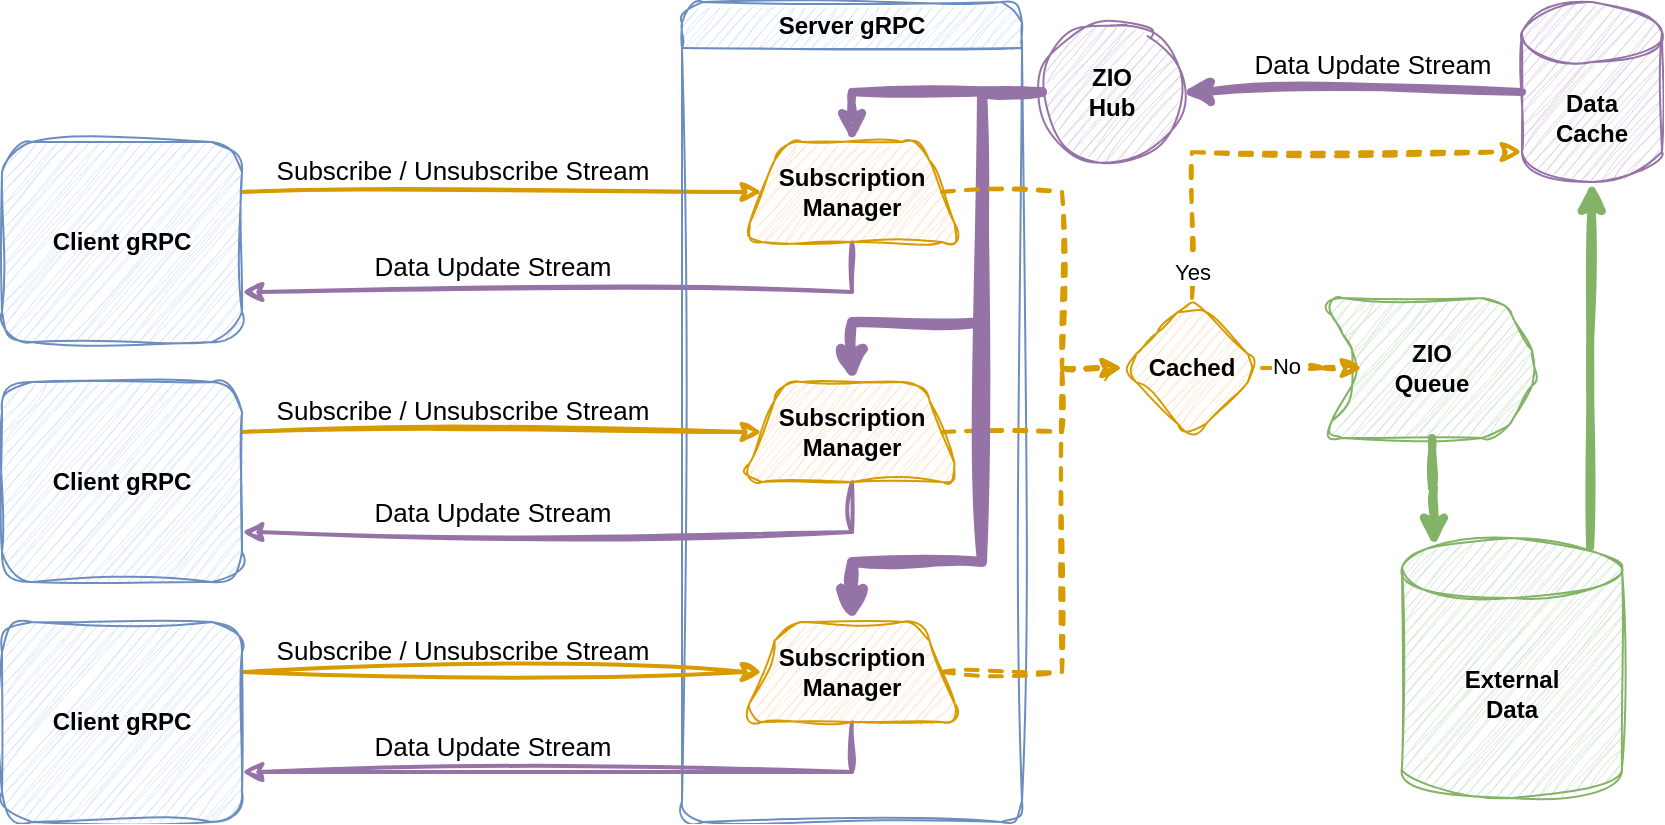 <mxfile version="24.0.1" type="github">
  <diagram name="Page-1" id="67xksmJ78AfvNaxmE6AR">
    <mxGraphModel dx="1105" dy="721" grid="1" gridSize="10" guides="1" tooltips="1" connect="1" arrows="1" fold="1" page="1" pageScale="1" pageWidth="850" pageHeight="1100" math="0" shadow="0">
      <root>
        <mxCell id="0" />
        <mxCell id="1" parent="0" />
        <mxCell id="dujsmi20pfE95rZrzk__-4" style="edgeStyle=orthogonalEdgeStyle;rounded=0;orthogonalLoop=1;jettySize=auto;html=1;exitX=1;exitY=0.25;exitDx=0;exitDy=0;shadow=0;textShadow=0;sketch=1;curveFitting=1;jiggle=2;flowAnimation=0;fillColor=#ffe6cc;strokeColor=#d79b00;strokeWidth=2;entryX=0;entryY=0.5;entryDx=0;entryDy=0;" edge="1" parent="1" source="dujsmi20pfE95rZrzk__-1" target="dujsmi20pfE95rZrzk__-46">
          <mxGeometry relative="1" as="geometry">
            <mxPoint x="600" y="215" as="targetPoint" />
          </mxGeometry>
        </mxCell>
        <mxCell id="dujsmi20pfE95rZrzk__-5" value="&lt;div style=&quot;font-size: 13px;&quot;&gt;Subscribe / Unsubscribe Stream&lt;/div&gt;" style="edgeLabel;html=1;align=center;verticalAlign=middle;resizable=0;points=[];labelBackgroundColor=none;fontSize=13;spacingTop=2;" vertex="1" connectable="0" parent="dujsmi20pfE95rZrzk__-4">
          <mxGeometry x="0.32" y="-2" relative="1" as="geometry">
            <mxPoint x="-62" y="-14" as="offset" />
          </mxGeometry>
        </mxCell>
        <mxCell id="dujsmi20pfE95rZrzk__-1" value="Client gRPC" style="rounded=1;whiteSpace=wrap;html=1;sketch=1;curveFitting=1;jiggle=2;shadow=0;textShadow=0;glass=0;fillColor=#dae8fc;strokeColor=#6c8ebf;fontStyle=1" vertex="1" parent="1">
          <mxGeometry x="180" y="180" width="120" height="100" as="geometry" />
        </mxCell>
        <mxCell id="dujsmi20pfE95rZrzk__-6" style="edgeStyle=orthogonalEdgeStyle;rounded=0;orthogonalLoop=1;jettySize=auto;html=1;entryX=1;entryY=0.75;entryDx=0;entryDy=0;shadow=0;textShadow=0;sketch=1;curveFitting=1;jiggle=2;fillColor=#e1d5e7;strokeColor=#9673a6;strokeWidth=2;exitX=0.5;exitY=1;exitDx=0;exitDy=0;" edge="1" parent="1" source="dujsmi20pfE95rZrzk__-46" target="dujsmi20pfE95rZrzk__-1">
          <mxGeometry relative="1" as="geometry">
            <mxPoint x="580" y="245" as="sourcePoint" />
          </mxGeometry>
        </mxCell>
        <mxCell id="dujsmi20pfE95rZrzk__-7" value="&lt;div style=&quot;font-size: 13px;&quot;&gt;Data Update Stream&lt;/div&gt;" style="edgeLabel;html=1;align=center;verticalAlign=middle;resizable=0;points=[];labelBackgroundColor=none;fontSize=13;spacingTop=3;" vertex="1" connectable="0" parent="dujsmi20pfE95rZrzk__-6">
          <mxGeometry x="0.072" y="2" relative="1" as="geometry">
            <mxPoint x="-28" y="-17" as="offset" />
          </mxGeometry>
        </mxCell>
        <mxCell id="dujsmi20pfE95rZrzk__-21" value="Server gRPC" style="swimlane;whiteSpace=wrap;html=1;rounded=1;sketch=1;curveFitting=1;jiggle=2;fillColor=#dae8fc;strokeColor=#6c8ebf;" vertex="1" parent="1">
          <mxGeometry x="520" y="110" width="170" height="410" as="geometry" />
        </mxCell>
        <mxCell id="dujsmi20pfE95rZrzk__-46" value="Subscription&lt;br&gt;Manager" style="shape=trapezoid;perimeter=trapezoidPerimeter;whiteSpace=wrap;html=1;fixedSize=1;fillColor=#ffe6cc;strokeColor=#d79b00;rounded=1;sketch=1;curveFitting=1;jiggle=2;shadow=0;textShadow=0;fontStyle=1" vertex="1" parent="dujsmi20pfE95rZrzk__-21">
          <mxGeometry x="30" y="70" width="110" height="50" as="geometry" />
        </mxCell>
        <mxCell id="dujsmi20pfE95rZrzk__-41" style="edgeStyle=orthogonalEdgeStyle;rounded=0;orthogonalLoop=1;jettySize=auto;html=1;exitX=0;exitY=0.5;exitDx=0;exitDy=0;exitPerimeter=0;entryX=1;entryY=0.5;entryDx=0;entryDy=0;sketch=1;curveFitting=1;jiggle=2;shadow=0;textShadow=0;fillColor=#e1d5e7;strokeColor=#9673a6;strokeWidth=4;" edge="1" parent="1" source="dujsmi20pfE95rZrzk__-38" target="dujsmi20pfE95rZrzk__-22">
          <mxGeometry relative="1" as="geometry" />
        </mxCell>
        <mxCell id="dujsmi20pfE95rZrzk__-44" value="Data Update Stream" style="edgeLabel;html=1;align=center;verticalAlign=middle;resizable=0;points=[];fontSize=13;spacingTop=2;labelBackgroundColor=none;" vertex="1" connectable="0" parent="dujsmi20pfE95rZrzk__-41">
          <mxGeometry x="-0.473" y="-1" relative="1" as="geometry">
            <mxPoint x="-30" y="-14" as="offset" />
          </mxGeometry>
        </mxCell>
        <mxCell id="dujsmi20pfE95rZrzk__-38" value="Data&lt;br&gt;Cache" style="shape=cylinder3;whiteSpace=wrap;html=1;boundedLbl=1;backgroundOutline=1;size=15;fillColor=#e1d5e7;strokeColor=#9673a6;sketch=1;curveFitting=1;jiggle=2;shadow=0;textShadow=0;fontStyle=1" vertex="1" parent="1">
          <mxGeometry x="940" y="110" width="70" height="90" as="geometry" />
        </mxCell>
        <mxCell id="dujsmi20pfE95rZrzk__-59" style="edgeStyle=orthogonalEdgeStyle;rounded=0;orthogonalLoop=1;jettySize=auto;html=1;exitX=0;exitY=0.5;exitDx=0;exitDy=0;entryX=0.5;entryY=0;entryDx=0;entryDy=0;fillColor=#e1d5e7;strokeColor=#9673a6;sketch=1;curveFitting=1;jiggle=2;shadow=0;textShadow=0;strokeWidth=5;" edge="1" parent="1" source="dujsmi20pfE95rZrzk__-22" target="dujsmi20pfE95rZrzk__-52">
          <mxGeometry relative="1" as="geometry">
            <Array as="points">
              <mxPoint x="670" y="155" />
              <mxPoint x="670" y="270" />
              <mxPoint x="605" y="270" />
            </Array>
          </mxGeometry>
        </mxCell>
        <mxCell id="dujsmi20pfE95rZrzk__-22" value="ZIO&lt;br&gt;Hub" style="ellipse;whiteSpace=wrap;html=1;aspect=fixed;sketch=1;curveFitting=1;jiggle=2;shadow=0;textShadow=0;fillColor=#e1d5e7;strokeColor=#9673a6;fontStyle=1" vertex="1" parent="1">
          <mxGeometry x="700" y="120" width="70" height="70" as="geometry" />
        </mxCell>
        <mxCell id="dujsmi20pfE95rZrzk__-23" style="rounded=0;orthogonalLoop=1;jettySize=auto;html=1;exitX=0;exitY=0.5;exitDx=0;exitDy=0;sketch=1;curveFitting=1;jiggle=2;shadow=0;textShadow=0;fillColor=#e1d5e7;strokeColor=#9673a6;entryX=0.5;entryY=0;entryDx=0;entryDy=0;strokeWidth=4;edgeStyle=orthogonalEdgeStyle;" edge="1" parent="1" source="dujsmi20pfE95rZrzk__-22" target="dujsmi20pfE95rZrzk__-46">
          <mxGeometry relative="1" as="geometry">
            <mxPoint x="550" y="250" as="targetPoint" />
          </mxGeometry>
        </mxCell>
        <mxCell id="dujsmi20pfE95rZrzk__-47" style="edgeStyle=orthogonalEdgeStyle;rounded=0;orthogonalLoop=1;jettySize=auto;html=1;exitX=1;exitY=0.25;exitDx=0;exitDy=0;shadow=0;textShadow=0;sketch=1;curveFitting=1;jiggle=2;flowAnimation=0;fillColor=#ffe6cc;strokeColor=#d79b00;strokeWidth=2;entryX=0;entryY=0.5;entryDx=0;entryDy=0;" edge="1" parent="1" source="dujsmi20pfE95rZrzk__-49" target="dujsmi20pfE95rZrzk__-52">
          <mxGeometry relative="1" as="geometry">
            <mxPoint x="600" y="335" as="targetPoint" />
          </mxGeometry>
        </mxCell>
        <mxCell id="dujsmi20pfE95rZrzk__-48" value="&lt;div style=&quot;font-size: 13px;&quot;&gt;Subscribe / Unsubscribe Stream&lt;/div&gt;" style="edgeLabel;html=1;align=center;verticalAlign=middle;resizable=0;points=[];labelBackgroundColor=none;fontSize=13;spacingTop=2;" vertex="1" connectable="0" parent="dujsmi20pfE95rZrzk__-47">
          <mxGeometry x="0.32" y="-2" relative="1" as="geometry">
            <mxPoint x="-62" y="-14" as="offset" />
          </mxGeometry>
        </mxCell>
        <mxCell id="dujsmi20pfE95rZrzk__-49" value="Client gRPC" style="rounded=1;whiteSpace=wrap;html=1;sketch=1;curveFitting=1;jiggle=2;shadow=0;textShadow=0;glass=0;fillColor=#dae8fc;strokeColor=#6c8ebf;fontStyle=1" vertex="1" parent="1">
          <mxGeometry x="180" y="300" width="120" height="100" as="geometry" />
        </mxCell>
        <mxCell id="dujsmi20pfE95rZrzk__-50" style="edgeStyle=orthogonalEdgeStyle;rounded=0;orthogonalLoop=1;jettySize=auto;html=1;entryX=1;entryY=0.75;entryDx=0;entryDy=0;shadow=0;textShadow=0;sketch=1;curveFitting=1;jiggle=2;fillColor=#e1d5e7;strokeColor=#9673a6;strokeWidth=2;exitX=0.5;exitY=1;exitDx=0;exitDy=0;" edge="1" parent="1" source="dujsmi20pfE95rZrzk__-52" target="dujsmi20pfE95rZrzk__-49">
          <mxGeometry relative="1" as="geometry">
            <mxPoint x="580" y="365" as="sourcePoint" />
          </mxGeometry>
        </mxCell>
        <mxCell id="dujsmi20pfE95rZrzk__-51" value="&lt;div style=&quot;font-size: 13px;&quot;&gt;Data Update Stream&lt;/div&gt;" style="edgeLabel;html=1;align=center;verticalAlign=middle;resizable=0;points=[];labelBackgroundColor=none;fontSize=13;spacingTop=9;" vertex="1" connectable="0" parent="dujsmi20pfE95rZrzk__-50">
          <mxGeometry x="0.072" y="2" relative="1" as="geometry">
            <mxPoint x="-28" y="-17" as="offset" />
          </mxGeometry>
        </mxCell>
        <mxCell id="dujsmi20pfE95rZrzk__-72" style="edgeStyle=orthogonalEdgeStyle;rounded=0;orthogonalLoop=1;jettySize=auto;html=1;exitX=1;exitY=0.5;exitDx=0;exitDy=0;entryX=0;entryY=0.5;entryDx=0;entryDy=0;dashed=1;strokeWidth=2;fillColor=#ffe6cc;strokeColor=#d79b00;sketch=1;curveFitting=1;jiggle=2;shadow=0;textShadow=0;" edge="1" parent="1" source="dujsmi20pfE95rZrzk__-52" target="dujsmi20pfE95rZrzk__-79">
          <mxGeometry relative="1" as="geometry">
            <mxPoint x="850" y="255" as="targetPoint" />
            <Array as="points">
              <mxPoint x="710" y="325" />
              <mxPoint x="710" y="293" />
            </Array>
          </mxGeometry>
        </mxCell>
        <mxCell id="dujsmi20pfE95rZrzk__-52" value="Subscription&lt;br&gt;Manager" style="shape=trapezoid;perimeter=trapezoidPerimeter;whiteSpace=wrap;html=1;fixedSize=1;fillColor=#ffe6cc;strokeColor=#d79b00;rounded=1;sketch=1;curveFitting=1;jiggle=2;fontStyle=1" vertex="1" parent="1">
          <mxGeometry x="550" y="300" width="110" height="50" as="geometry" />
        </mxCell>
        <mxCell id="dujsmi20pfE95rZrzk__-53" style="edgeStyle=orthogonalEdgeStyle;rounded=0;orthogonalLoop=1;jettySize=auto;html=1;exitX=1;exitY=0.25;exitDx=0;exitDy=0;shadow=0;textShadow=0;sketch=1;curveFitting=1;jiggle=2;flowAnimation=0;fillColor=#ffe6cc;strokeColor=#d79b00;strokeWidth=2;entryX=0;entryY=0.5;entryDx=0;entryDy=0;" edge="1" parent="1" source="dujsmi20pfE95rZrzk__-55" target="dujsmi20pfE95rZrzk__-58">
          <mxGeometry relative="1" as="geometry">
            <mxPoint x="600" y="455" as="targetPoint" />
          </mxGeometry>
        </mxCell>
        <mxCell id="dujsmi20pfE95rZrzk__-54" value="&lt;div style=&quot;font-size: 13px;&quot;&gt;Subscribe / Unsubscribe Stream&lt;/div&gt;" style="edgeLabel;html=1;align=center;verticalAlign=middle;resizable=0;points=[];labelBackgroundColor=none;fontSize=13;spacingTop=2;" vertex="1" connectable="0" parent="dujsmi20pfE95rZrzk__-53">
          <mxGeometry x="0.32" y="-2" relative="1" as="geometry">
            <mxPoint x="-62" y="-14" as="offset" />
          </mxGeometry>
        </mxCell>
        <mxCell id="dujsmi20pfE95rZrzk__-55" value="Client gRPC" style="rounded=1;whiteSpace=wrap;html=1;sketch=1;curveFitting=1;jiggle=2;shadow=0;textShadow=0;glass=0;fillColor=#dae8fc;strokeColor=#6c8ebf;fontStyle=1" vertex="1" parent="1">
          <mxGeometry x="180" y="420" width="120" height="100" as="geometry" />
        </mxCell>
        <mxCell id="dujsmi20pfE95rZrzk__-56" style="edgeStyle=orthogonalEdgeStyle;rounded=0;orthogonalLoop=1;jettySize=auto;html=1;entryX=1;entryY=0.75;entryDx=0;entryDy=0;shadow=0;textShadow=0;sketch=1;curveFitting=1;jiggle=2;fillColor=#e1d5e7;strokeColor=#9673a6;strokeWidth=2;exitX=0.5;exitY=1;exitDx=0;exitDy=0;" edge="1" parent="1" source="dujsmi20pfE95rZrzk__-58" target="dujsmi20pfE95rZrzk__-55">
          <mxGeometry relative="1" as="geometry">
            <mxPoint x="580" y="485" as="sourcePoint" />
          </mxGeometry>
        </mxCell>
        <mxCell id="dujsmi20pfE95rZrzk__-57" value="&lt;div style=&quot;font-size: 13px;&quot;&gt;Data Update Stream&lt;/div&gt;" style="edgeLabel;html=1;align=center;verticalAlign=middle;resizable=0;points=[];labelBackgroundColor=none;fontSize=13;spacingTop=3;" vertex="1" connectable="0" parent="dujsmi20pfE95rZrzk__-56">
          <mxGeometry x="0.072" y="2" relative="1" as="geometry">
            <mxPoint x="-28" y="-17" as="offset" />
          </mxGeometry>
        </mxCell>
        <mxCell id="dujsmi20pfE95rZrzk__-70" style="edgeStyle=orthogonalEdgeStyle;rounded=0;orthogonalLoop=1;jettySize=auto;html=1;exitX=1;exitY=0.5;exitDx=0;exitDy=0;entryX=0;entryY=0.5;entryDx=0;entryDy=0;fillColor=#ffe6cc;strokeColor=#d79b00;dashed=1;strokeWidth=2;sketch=1;curveFitting=1;jiggle=2;shadow=0;textShadow=0;" edge="1" parent="1" source="dujsmi20pfE95rZrzk__-58" target="dujsmi20pfE95rZrzk__-79">
          <mxGeometry relative="1" as="geometry">
            <mxPoint x="850" y="255" as="targetPoint" />
            <Array as="points">
              <mxPoint x="710" y="445" />
              <mxPoint x="710" y="293" />
            </Array>
          </mxGeometry>
        </mxCell>
        <mxCell id="dujsmi20pfE95rZrzk__-58" value="Subscription&lt;br&gt;Manager" style="shape=trapezoid;perimeter=trapezoidPerimeter;whiteSpace=wrap;html=1;fixedSize=1;fillColor=#ffe6cc;strokeColor=#d79b00;rounded=1;sketch=1;curveFitting=1;jiggle=2;fontStyle=1" vertex="1" parent="1">
          <mxGeometry x="550" y="420" width="110" height="50" as="geometry" />
        </mxCell>
        <mxCell id="dujsmi20pfE95rZrzk__-60" style="edgeStyle=orthogonalEdgeStyle;rounded=0;orthogonalLoop=1;jettySize=auto;html=1;exitX=0;exitY=0.5;exitDx=0;exitDy=0;entryX=0.5;entryY=0;entryDx=0;entryDy=0;fillColor=#e1d5e7;strokeColor=#9673a6;sketch=1;curveFitting=1;jiggle=2;shadow=0;textShadow=0;strokeWidth=5;" edge="1" parent="1" source="dujsmi20pfE95rZrzk__-22" target="dujsmi20pfE95rZrzk__-58">
          <mxGeometry relative="1" as="geometry">
            <mxPoint x="815" y="242.5" as="sourcePoint" />
            <mxPoint x="720" y="387.5" as="targetPoint" />
            <Array as="points">
              <mxPoint x="670" y="155" />
              <mxPoint x="670" y="390" />
              <mxPoint x="605" y="390" />
            </Array>
          </mxGeometry>
        </mxCell>
        <mxCell id="dujsmi20pfE95rZrzk__-61" value="External&lt;br&gt;Data" style="shape=cylinder3;whiteSpace=wrap;html=1;boundedLbl=1;backgroundOutline=1;size=15;fillColor=#d5e8d4;strokeColor=#82b366;sketch=1;curveFitting=1;jiggle=2;shadow=0;textShadow=0;fontStyle=1" vertex="1" parent="1">
          <mxGeometry x="880" y="378" width="110" height="130" as="geometry" />
        </mxCell>
        <mxCell id="dujsmi20pfE95rZrzk__-65" style="edgeStyle=orthogonalEdgeStyle;rounded=0;orthogonalLoop=1;jettySize=auto;html=1;exitX=0.855;exitY=0;exitDx=0;exitDy=4.35;exitPerimeter=0;entryX=0.5;entryY=1;entryDx=0;entryDy=0;entryPerimeter=0;fillColor=#d5e8d4;strokeColor=#82b366;sketch=1;curveFitting=1;jiggle=2;shadow=0;textShadow=0;strokeWidth=4;" edge="1" parent="1" source="dujsmi20pfE95rZrzk__-61" target="dujsmi20pfE95rZrzk__-38">
          <mxGeometry relative="1" as="geometry" />
        </mxCell>
        <mxCell id="dujsmi20pfE95rZrzk__-66" style="edgeStyle=orthogonalEdgeStyle;rounded=0;orthogonalLoop=1;jettySize=auto;html=1;entryX=0.145;entryY=0;entryDx=0;entryDy=4.35;entryPerimeter=0;fillColor=#d5e8d4;strokeColor=#82b366;sketch=1;curveFitting=1;jiggle=2;shadow=0;textShadow=0;strokeWidth=4;exitX=0.5;exitY=1;exitDx=0;exitDy=0;" edge="1" parent="1" source="dujsmi20pfE95rZrzk__-75" target="dujsmi20pfE95rZrzk__-61">
          <mxGeometry relative="1" as="geometry">
            <mxPoint x="895" y="338" as="sourcePoint" />
          </mxGeometry>
        </mxCell>
        <mxCell id="dujsmi20pfE95rZrzk__-73" style="edgeStyle=orthogonalEdgeStyle;rounded=0;orthogonalLoop=1;jettySize=auto;html=1;exitX=1;exitY=0.5;exitDx=0;exitDy=0;entryX=0;entryY=0.5;entryDx=0;entryDy=0;sketch=1;curveFitting=1;jiggle=2;shadow=0;textShadow=0;dashed=1;fillColor=#ffe6cc;strokeColor=#d79b00;strokeWidth=2;" edge="1" parent="1" source="dujsmi20pfE95rZrzk__-46" target="dujsmi20pfE95rZrzk__-79">
          <mxGeometry relative="1" as="geometry">
            <mxPoint x="850" y="255" as="targetPoint" />
            <Array as="points">
              <mxPoint x="710" y="205" />
              <mxPoint x="710" y="293" />
            </Array>
          </mxGeometry>
        </mxCell>
        <mxCell id="dujsmi20pfE95rZrzk__-75" value="ZIO&lt;br&gt;Queue" style="shape=step;perimeter=stepPerimeter;whiteSpace=wrap;html=1;fixedSize=1;rounded=1;sketch=1;curveFitting=1;jiggle=2;fillColor=#d5e8d4;strokeColor=#82b366;shadow=0;textShadow=0;fontStyle=1" vertex="1" parent="1">
          <mxGeometry x="840" y="258" width="110" height="70" as="geometry" />
        </mxCell>
        <mxCell id="dujsmi20pfE95rZrzk__-79" value="Cached" style="rhombus;whiteSpace=wrap;html=1;fillColor=#ffe6cc;strokeColor=#d79b00;rounded=1;sketch=1;curveFitting=1;jiggle=2;shadow=0;textShadow=0;fontStyle=1" vertex="1" parent="1">
          <mxGeometry x="740" y="258" width="70" height="70" as="geometry" />
        </mxCell>
        <mxCell id="dujsmi20pfE95rZrzk__-81" style="edgeStyle=orthogonalEdgeStyle;rounded=0;orthogonalLoop=1;jettySize=auto;html=1;sketch=1;curveFitting=1;jiggle=2;shadow=0;textShadow=0;dashed=1;fillColor=#ffe6cc;strokeColor=#d79b00;strokeWidth=2;entryX=0;entryY=0.5;entryDx=0;entryDy=0;exitX=1;exitY=0.5;exitDx=0;exitDy=0;" edge="1" parent="1" source="dujsmi20pfE95rZrzk__-79" target="dujsmi20pfE95rZrzk__-75">
          <mxGeometry relative="1" as="geometry">
            <mxPoint x="740" y="398" as="sourcePoint" />
            <mxPoint x="870" y="398" as="targetPoint" />
            <Array as="points">
              <mxPoint x="840" y="293" />
              <mxPoint x="840" y="293" />
            </Array>
          </mxGeometry>
        </mxCell>
        <mxCell id="dujsmi20pfE95rZrzk__-83" value="No" style="edgeLabel;html=1;align=center;verticalAlign=middle;resizable=0;points=[];labelBackgroundColor=default;spacing=2;spacingTop=7;spacingLeft=-11;" vertex="1" connectable="0" parent="dujsmi20pfE95rZrzk__-81">
          <mxGeometry x="-0.32" relative="1" as="geometry">
            <mxPoint y="-5" as="offset" />
          </mxGeometry>
        </mxCell>
        <mxCell id="dujsmi20pfE95rZrzk__-82" style="edgeStyle=orthogonalEdgeStyle;rounded=0;orthogonalLoop=1;jettySize=auto;html=1;sketch=1;curveFitting=1;jiggle=2;shadow=0;textShadow=0;dashed=1;fillColor=#ffe6cc;strokeColor=#d79b00;strokeWidth=2;entryX=0;entryY=1;entryDx=0;entryDy=-15;exitX=0.5;exitY=0;exitDx=0;exitDy=0;entryPerimeter=0;" edge="1" parent="1" source="dujsmi20pfE95rZrzk__-79" target="dujsmi20pfE95rZrzk__-38">
          <mxGeometry relative="1" as="geometry">
            <mxPoint x="830" y="265" as="sourcePoint" />
            <mxPoint x="870" y="265" as="targetPoint" />
            <Array as="points">
              <mxPoint x="775" y="185" />
            </Array>
          </mxGeometry>
        </mxCell>
        <mxCell id="dujsmi20pfE95rZrzk__-84" value="Yes" style="edgeLabel;html=1;align=center;verticalAlign=middle;resizable=0;points=[];spacingTop=12;" vertex="1" connectable="0" parent="dujsmi20pfE95rZrzk__-82">
          <mxGeometry x="-0.84" relative="1" as="geometry">
            <mxPoint as="offset" />
          </mxGeometry>
        </mxCell>
      </root>
    </mxGraphModel>
  </diagram>
</mxfile>
